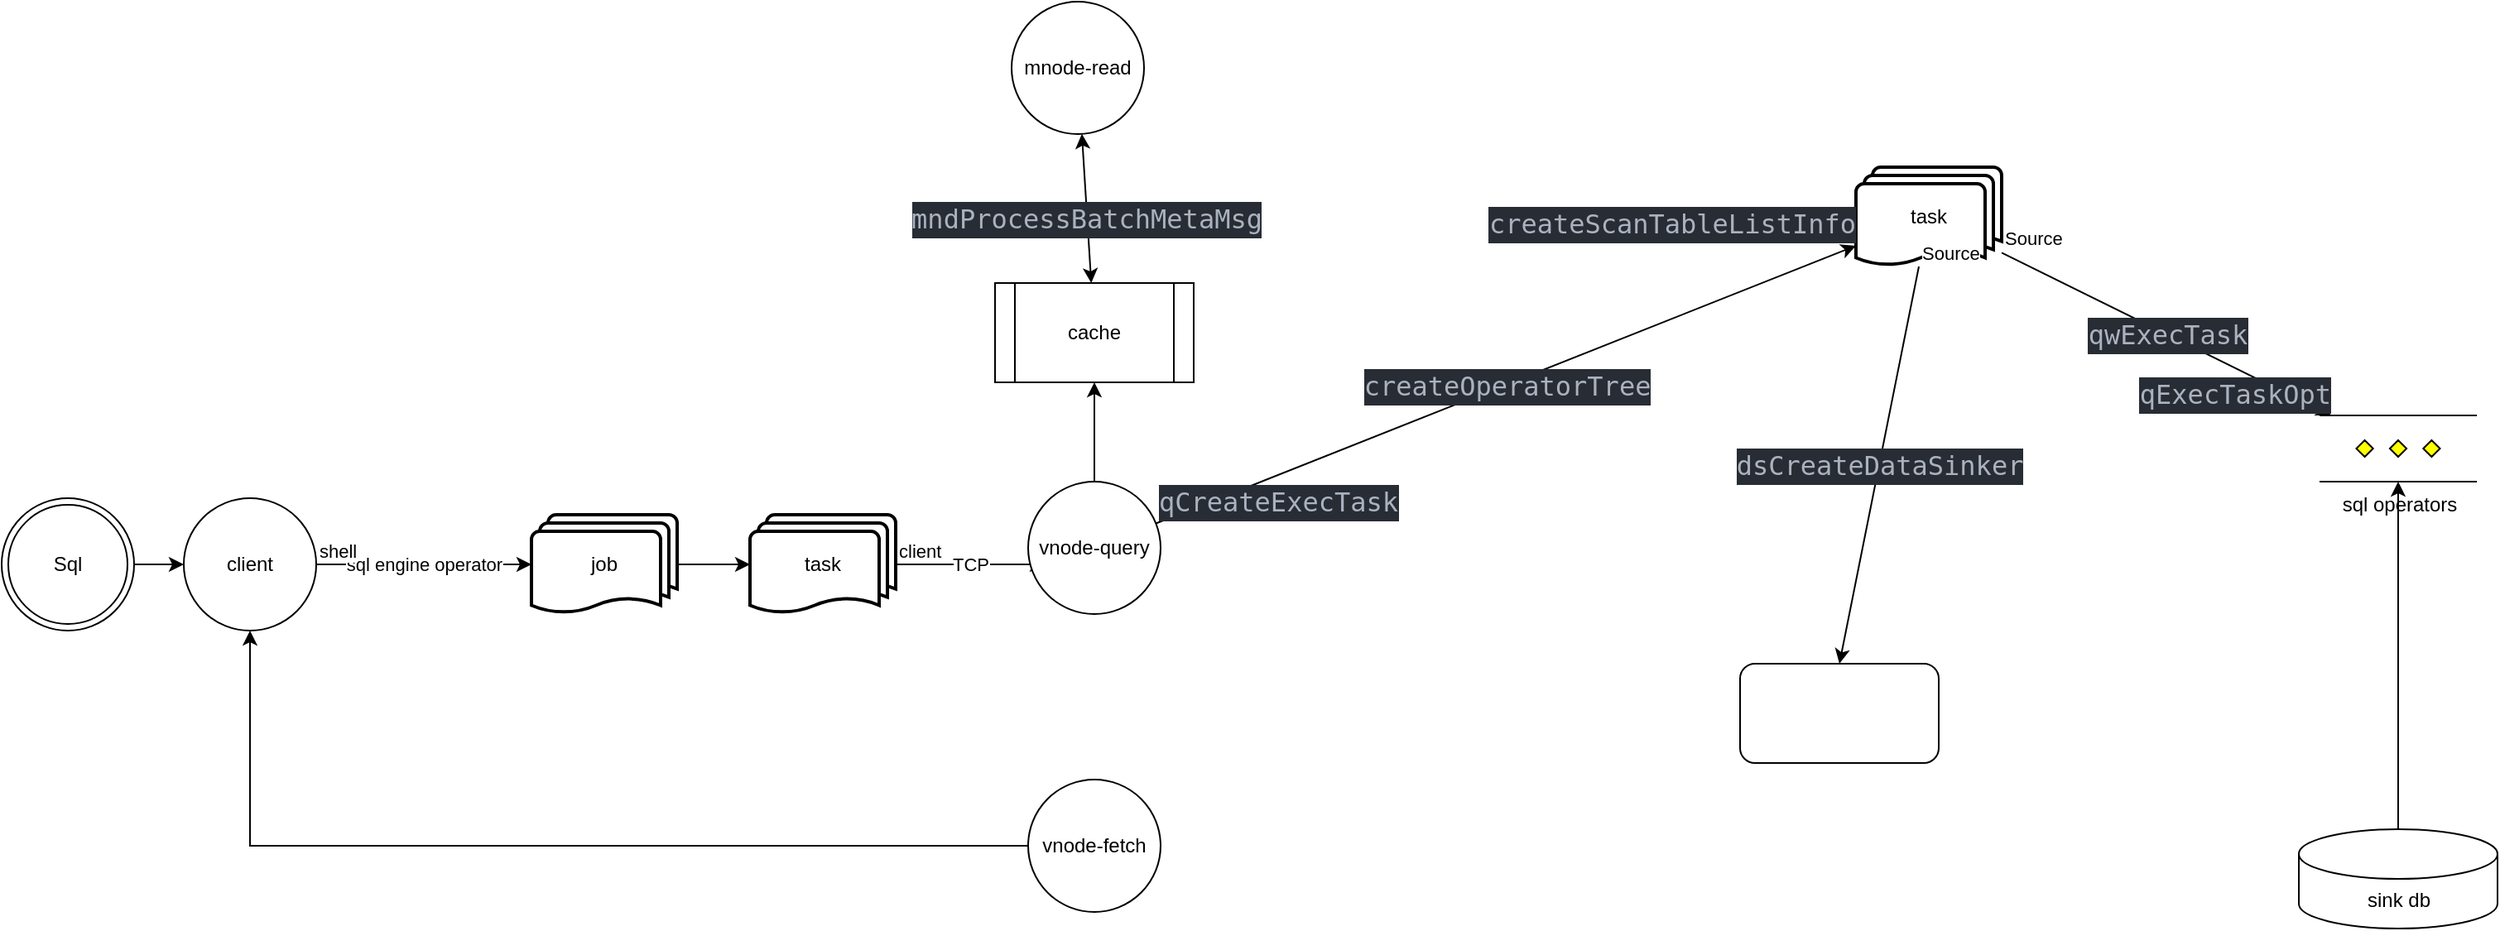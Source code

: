 <mxfile version="21.1.6" type="github">
  <diagram name="第 1 页" id="pvW5DdFDqltU3lUuFQCv">
    <mxGraphModel dx="2284" dy="1864" grid="1" gridSize="10" guides="1" tooltips="1" connect="1" arrows="1" fold="1" page="1" pageScale="1" pageWidth="850" pageHeight="1100" math="0" shadow="0">
      <root>
        <mxCell id="0" />
        <mxCell id="1" parent="0" />
        <mxCell id="CJ5wkjtlqgmqb4swZ3ES-1" value="" style="endArrow=classic;html=1;rounded=0;" edge="1" parent="1" source="CJ5wkjtlqgmqb4swZ3ES-8">
          <mxGeometry relative="1" as="geometry">
            <mxPoint x="380" y="180.5" as="sourcePoint" />
            <mxPoint x="530" y="180" as="targetPoint" />
          </mxGeometry>
        </mxCell>
        <mxCell id="CJ5wkjtlqgmqb4swZ3ES-2" value="TCP" style="edgeLabel;resizable=0;html=1;align=center;verticalAlign=middle;" connectable="0" vertex="1" parent="CJ5wkjtlqgmqb4swZ3ES-1">
          <mxGeometry relative="1" as="geometry" />
        </mxCell>
        <mxCell id="CJ5wkjtlqgmqb4swZ3ES-3" value="client" style="edgeLabel;resizable=0;html=1;align=left;verticalAlign=bottom;" connectable="0" vertex="1" parent="CJ5wkjtlqgmqb4swZ3ES-1">
          <mxGeometry x="-1" relative="1" as="geometry" />
        </mxCell>
        <mxCell id="CJ5wkjtlqgmqb4swZ3ES-4" style="edgeStyle=orthogonalEdgeStyle;rounded=0;orthogonalLoop=1;jettySize=auto;html=1;exitX=1;exitY=0.5;exitDx=0;exitDy=0;exitPerimeter=0;entryX=0;entryY=0.5;entryDx=0;entryDy=0;entryPerimeter=0;" edge="1" parent="1" source="CJ5wkjtlqgmqb4swZ3ES-5" target="CJ5wkjtlqgmqb4swZ3ES-8">
          <mxGeometry relative="1" as="geometry" />
        </mxCell>
        <mxCell id="CJ5wkjtlqgmqb4swZ3ES-5" value="job" style="strokeWidth=2;html=1;shape=mxgraph.flowchart.multi-document;whiteSpace=wrap;" vertex="1" parent="1">
          <mxGeometry x="220" y="150" width="88" height="60" as="geometry" />
        </mxCell>
        <mxCell id="CJ5wkjtlqgmqb4swZ3ES-49" style="edgeStyle=orthogonalEdgeStyle;rounded=0;orthogonalLoop=1;jettySize=auto;html=1;" edge="1" parent="1" source="CJ5wkjtlqgmqb4swZ3ES-6" target="CJ5wkjtlqgmqb4swZ3ES-47">
          <mxGeometry relative="1" as="geometry" />
        </mxCell>
        <mxCell id="CJ5wkjtlqgmqb4swZ3ES-6" value="&lt;div&gt;Sql&lt;/div&gt;" style="ellipse;shape=doubleEllipse;whiteSpace=wrap;html=1;aspect=fixed;" vertex="1" parent="1">
          <mxGeometry x="-100" y="140" width="80" height="80" as="geometry" />
        </mxCell>
        <mxCell id="CJ5wkjtlqgmqb4swZ3ES-8" value="task" style="strokeWidth=2;html=1;shape=mxgraph.flowchart.multi-document;whiteSpace=wrap;" vertex="1" parent="1">
          <mxGeometry x="352" y="150" width="88" height="60" as="geometry" />
        </mxCell>
        <mxCell id="CJ5wkjtlqgmqb4swZ3ES-9" value="" style="endArrow=classic;html=1;rounded=0;" edge="1" parent="1" source="CJ5wkjtlqgmqb4swZ3ES-47" target="CJ5wkjtlqgmqb4swZ3ES-5">
          <mxGeometry relative="1" as="geometry">
            <mxPoint x="460" y="50" as="sourcePoint" />
            <mxPoint x="620" y="50" as="targetPoint" />
          </mxGeometry>
        </mxCell>
        <mxCell id="CJ5wkjtlqgmqb4swZ3ES-10" value="sql engine operator" style="edgeLabel;resizable=0;html=1;align=center;verticalAlign=middle;" connectable="0" vertex="1" parent="CJ5wkjtlqgmqb4swZ3ES-9">
          <mxGeometry relative="1" as="geometry" />
        </mxCell>
        <mxCell id="CJ5wkjtlqgmqb4swZ3ES-11" value="shell" style="edgeLabel;resizable=0;html=1;align=left;verticalAlign=bottom;" connectable="0" vertex="1" parent="CJ5wkjtlqgmqb4swZ3ES-9">
          <mxGeometry x="-1" relative="1" as="geometry" />
        </mxCell>
        <mxCell id="CJ5wkjtlqgmqb4swZ3ES-44" style="edgeStyle=orthogonalEdgeStyle;rounded=0;orthogonalLoop=1;jettySize=auto;html=1;" edge="1" parent="1" source="CJ5wkjtlqgmqb4swZ3ES-14" target="CJ5wkjtlqgmqb4swZ3ES-43">
          <mxGeometry relative="1" as="geometry" />
        </mxCell>
        <mxCell id="CJ5wkjtlqgmqb4swZ3ES-14" value="vnode-query" style="ellipse;whiteSpace=wrap;html=1;aspect=fixed;" vertex="1" parent="1">
          <mxGeometry x="520" y="130" width="80" height="80" as="geometry" />
        </mxCell>
        <mxCell id="CJ5wkjtlqgmqb4swZ3ES-16" value="mnode-read" style="ellipse;whiteSpace=wrap;html=1;aspect=fixed;" vertex="1" parent="1">
          <mxGeometry x="510" y="-160" width="80" height="80" as="geometry" />
        </mxCell>
        <mxCell id="CJ5wkjtlqgmqb4swZ3ES-50" style="edgeStyle=orthogonalEdgeStyle;rounded=0;orthogonalLoop=1;jettySize=auto;html=1;entryX=0.5;entryY=1;entryDx=0;entryDy=0;" edge="1" parent="1" source="CJ5wkjtlqgmqb4swZ3ES-17" target="CJ5wkjtlqgmqb4swZ3ES-47">
          <mxGeometry relative="1" as="geometry" />
        </mxCell>
        <mxCell id="CJ5wkjtlqgmqb4swZ3ES-17" value="vnode-fetch" style="ellipse;whiteSpace=wrap;html=1;aspect=fixed;" vertex="1" parent="1">
          <mxGeometry x="520" y="310" width="80" height="80" as="geometry" />
        </mxCell>
        <mxCell id="CJ5wkjtlqgmqb4swZ3ES-22" value="task" style="strokeWidth=2;html=1;shape=mxgraph.flowchart.multi-document;whiteSpace=wrap;" vertex="1" parent="1">
          <mxGeometry x="1020" y="-60" width="88" height="60" as="geometry" />
        </mxCell>
        <mxCell id="CJ5wkjtlqgmqb4swZ3ES-23" value="" style="endArrow=classic;html=1;rounded=0;" edge="1" parent="1" source="CJ5wkjtlqgmqb4swZ3ES-14" target="CJ5wkjtlqgmqb4swZ3ES-22">
          <mxGeometry relative="1" as="geometry">
            <mxPoint x="1040" y="40" as="sourcePoint" />
            <mxPoint x="930" y="50" as="targetPoint" />
          </mxGeometry>
        </mxCell>
        <mxCell id="CJ5wkjtlqgmqb4swZ3ES-24" value="&lt;div style=&quot;color: rgb(171, 178, 191); background-color: rgb(40, 44, 52); font-family: &amp;quot;Cascadia Code&amp;quot;, &amp;quot;Cascadia Code&amp;quot;, monospace, &amp;quot;Droid Sans Mono&amp;quot;, &amp;quot;monospace&amp;quot;, monospace; font-weight: normal; font-size: 16px; line-height: 22px;&quot;&gt;&lt;div&gt;createOperatorTree&lt;/div&gt;&lt;/div&gt;" style="edgeLabel;resizable=0;html=1;align=center;verticalAlign=middle;" connectable="0" vertex="1" parent="CJ5wkjtlqgmqb4swZ3ES-23">
          <mxGeometry relative="1" as="geometry" />
        </mxCell>
        <mxCell id="CJ5wkjtlqgmqb4swZ3ES-25" value="&lt;div style=&quot;color: rgb(171, 178, 191); background-color: rgb(40, 44, 52); font-family: &amp;quot;Cascadia Code&amp;quot;, &amp;quot;Cascadia Code&amp;quot;, monospace, &amp;quot;Droid Sans Mono&amp;quot;, &amp;quot;monospace&amp;quot;, monospace; font-weight: normal; font-size: 16px; line-height: 22px;&quot;&gt;&lt;div&gt;qCreateExecTask&lt;/div&gt;&lt;/div&gt;" style="edgeLabel;resizable=0;html=1;align=left;verticalAlign=bottom;" connectable="0" vertex="1" parent="CJ5wkjtlqgmqb4swZ3ES-23">
          <mxGeometry x="-1" relative="1" as="geometry" />
        </mxCell>
        <mxCell id="CJ5wkjtlqgmqb4swZ3ES-26" value="&lt;div style=&quot;color: rgb(171, 178, 191); background-color: rgb(40, 44, 52); font-family: &amp;quot;Cascadia Code&amp;quot;, &amp;quot;Cascadia Code&amp;quot;, monospace, &amp;quot;Droid Sans Mono&amp;quot;, &amp;quot;monospace&amp;quot;, monospace; font-weight: normal; font-size: 16px; line-height: 22px;&quot;&gt;&lt;div&gt;createScanTableListInfo&lt;/div&gt;&lt;/div&gt;" style="edgeLabel;resizable=0;html=1;align=right;verticalAlign=bottom;" connectable="0" vertex="1" parent="CJ5wkjtlqgmqb4swZ3ES-23">
          <mxGeometry x="1" relative="1" as="geometry" />
        </mxCell>
        <mxCell id="CJ5wkjtlqgmqb4swZ3ES-27" value="" style="endArrow=classic;html=1;rounded=0;" edge="1" parent="1" source="CJ5wkjtlqgmqb4swZ3ES-22">
          <mxGeometry relative="1" as="geometry">
            <mxPoint x="740" y="240" as="sourcePoint" />
            <mxPoint x="1010" y="240" as="targetPoint" />
          </mxGeometry>
        </mxCell>
        <mxCell id="CJ5wkjtlqgmqb4swZ3ES-28" value="&lt;div style=&quot;color: rgb(171, 178, 191); background-color: rgb(40, 44, 52); font-family: &amp;quot;Cascadia Code&amp;quot;, &amp;quot;Cascadia Code&amp;quot;, monospace, &amp;quot;Droid Sans Mono&amp;quot;, &amp;quot;monospace&amp;quot;, monospace; font-weight: normal; font-size: 16px; line-height: 22px;&quot;&gt;&lt;div&gt;dsCreateDataSinker&lt;/div&gt;&lt;/div&gt;" style="edgeLabel;resizable=0;html=1;align=center;verticalAlign=middle;" connectable="0" vertex="1" parent="CJ5wkjtlqgmqb4swZ3ES-27">
          <mxGeometry relative="1" as="geometry" />
        </mxCell>
        <mxCell id="CJ5wkjtlqgmqb4swZ3ES-29" value="Source" style="edgeLabel;resizable=0;html=1;align=left;verticalAlign=bottom;" connectable="0" vertex="1" parent="CJ5wkjtlqgmqb4swZ3ES-27">
          <mxGeometry x="-1" relative="1" as="geometry" />
        </mxCell>
        <mxCell id="CJ5wkjtlqgmqb4swZ3ES-31" value="" style="endArrow=classic;html=1;rounded=0;" edge="1" parent="1" source="CJ5wkjtlqgmqb4swZ3ES-22" target="CJ5wkjtlqgmqb4swZ3ES-35">
          <mxGeometry relative="1" as="geometry">
            <mxPoint x="1000" y="180" as="sourcePoint" />
            <mxPoint x="1390" y="270" as="targetPoint" />
          </mxGeometry>
        </mxCell>
        <mxCell id="CJ5wkjtlqgmqb4swZ3ES-32" value="&lt;div style=&quot;color: rgb(171, 178, 191); background-color: rgb(40, 44, 52); font-family: &amp;quot;Cascadia Code&amp;quot;, &amp;quot;Cascadia Code&amp;quot;, monospace, &amp;quot;Droid Sans Mono&amp;quot;, &amp;quot;monospace&amp;quot;, monospace; font-weight: normal; font-size: 16px; line-height: 22px;&quot;&gt;&lt;div&gt;qwExecTask&lt;/div&gt;&lt;/div&gt;" style="edgeLabel;resizable=0;html=1;align=center;verticalAlign=middle;" connectable="0" vertex="1" parent="CJ5wkjtlqgmqb4swZ3ES-31">
          <mxGeometry relative="1" as="geometry" />
        </mxCell>
        <mxCell id="CJ5wkjtlqgmqb4swZ3ES-33" value="Source" style="edgeLabel;resizable=0;html=1;align=left;verticalAlign=bottom;" connectable="0" vertex="1" parent="CJ5wkjtlqgmqb4swZ3ES-31">
          <mxGeometry x="-1" relative="1" as="geometry" />
        </mxCell>
        <mxCell id="CJ5wkjtlqgmqb4swZ3ES-34" value="&lt;div style=&quot;color: rgb(171, 178, 191); background-color: rgb(40, 44, 52); font-family: &amp;quot;Cascadia Code&amp;quot;, &amp;quot;Cascadia Code&amp;quot;, monospace, &amp;quot;Droid Sans Mono&amp;quot;, &amp;quot;monospace&amp;quot;, monospace; font-weight: normal; font-size: 16px; line-height: 22px;&quot;&gt;&lt;div&gt;qExecTaskOpt&lt;/div&gt;&lt;/div&gt;" style="edgeLabel;resizable=0;html=1;align=right;verticalAlign=bottom;" connectable="0" vertex="1" parent="CJ5wkjtlqgmqb4swZ3ES-31">
          <mxGeometry x="1" relative="1" as="geometry" />
        </mxCell>
        <mxCell id="CJ5wkjtlqgmqb4swZ3ES-35" value="sql operators" style="verticalLabelPosition=bottom;verticalAlign=top;html=1;shape=mxgraph.flowchart.parallel_mode;pointerEvents=1;fillStyle=auto;" vertex="1" parent="1">
          <mxGeometry x="1300" y="90" width="95" height="40" as="geometry" />
        </mxCell>
        <mxCell id="CJ5wkjtlqgmqb4swZ3ES-38" style="edgeStyle=orthogonalEdgeStyle;rounded=0;orthogonalLoop=1;jettySize=auto;html=1;" edge="1" parent="1" source="CJ5wkjtlqgmqb4swZ3ES-36" target="CJ5wkjtlqgmqb4swZ3ES-35">
          <mxGeometry relative="1" as="geometry" />
        </mxCell>
        <mxCell id="CJ5wkjtlqgmqb4swZ3ES-36" value="sink db" style="shape=cylinder3;whiteSpace=wrap;html=1;boundedLbl=1;backgroundOutline=1;size=15;" vertex="1" parent="1">
          <mxGeometry x="1287.5" y="340" width="120" height="60" as="geometry" />
        </mxCell>
        <mxCell id="CJ5wkjtlqgmqb4swZ3ES-43" value="cache" style="shape=process;whiteSpace=wrap;html=1;backgroundOutline=1;" vertex="1" parent="1">
          <mxGeometry x="500" y="10" width="120" height="60" as="geometry" />
        </mxCell>
        <mxCell id="CJ5wkjtlqgmqb4swZ3ES-45" value="" style="endArrow=classic;startArrow=classic;html=1;rounded=0;" edge="1" parent="1" source="CJ5wkjtlqgmqb4swZ3ES-16" target="CJ5wkjtlqgmqb4swZ3ES-43">
          <mxGeometry width="50" height="50" relative="1" as="geometry">
            <mxPoint x="660" y="610" as="sourcePoint" />
            <mxPoint x="830" y="340" as="targetPoint" />
          </mxGeometry>
        </mxCell>
        <mxCell id="CJ5wkjtlqgmqb4swZ3ES-46" value="&lt;div style=&quot;color: rgb(171, 178, 191); background-color: rgb(40, 44, 52); font-family: &amp;quot;Cascadia Code&amp;quot;, &amp;quot;Cascadia Code&amp;quot;, monospace, &amp;quot;Droid Sans Mono&amp;quot;, &amp;quot;monospace&amp;quot;, monospace; font-weight: normal; font-size: 16px; line-height: 22px;&quot;&gt;&lt;div&gt;mndProcessBatchMetaMsg&lt;/div&gt;&lt;/div&gt;" style="edgeLabel;html=1;align=center;verticalAlign=middle;resizable=0;points=[];" vertex="1" connectable="0" parent="CJ5wkjtlqgmqb4swZ3ES-45">
          <mxGeometry x="0.122" y="-1" relative="1" as="geometry">
            <mxPoint as="offset" />
          </mxGeometry>
        </mxCell>
        <mxCell id="CJ5wkjtlqgmqb4swZ3ES-47" value="client" style="ellipse;whiteSpace=wrap;html=1;aspect=fixed;" vertex="1" parent="1">
          <mxGeometry x="10" y="140" width="80" height="80" as="geometry" />
        </mxCell>
        <mxCell id="CJ5wkjtlqgmqb4swZ3ES-52" value="" style="rounded=1;whiteSpace=wrap;html=1;" vertex="1" parent="1">
          <mxGeometry x="950" y="240" width="120" height="60" as="geometry" />
        </mxCell>
      </root>
    </mxGraphModel>
  </diagram>
</mxfile>
